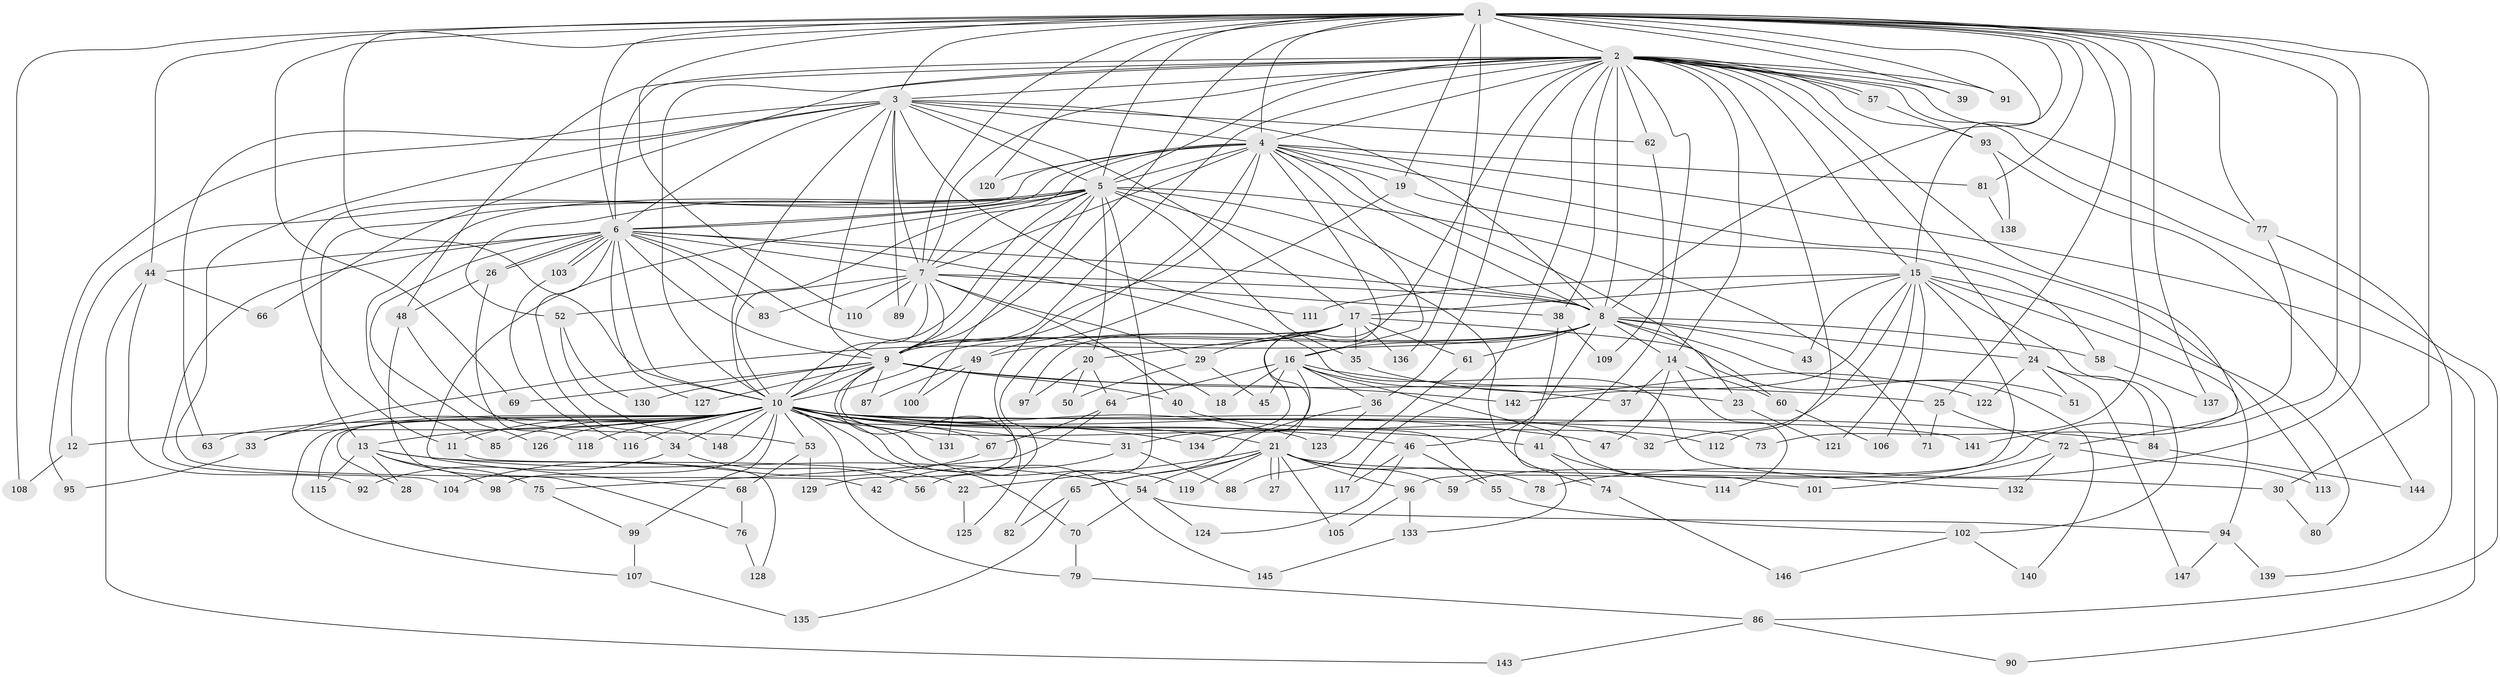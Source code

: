 // Generated by graph-tools (version 1.1) at 2025/01/03/09/25 03:01:13]
// undirected, 148 vertices, 321 edges
graph export_dot {
graph [start="1"]
  node [color=gray90,style=filled];
  1;
  2;
  3;
  4;
  5;
  6;
  7;
  8;
  9;
  10;
  11;
  12;
  13;
  14;
  15;
  16;
  17;
  18;
  19;
  20;
  21;
  22;
  23;
  24;
  25;
  26;
  27;
  28;
  29;
  30;
  31;
  32;
  33;
  34;
  35;
  36;
  37;
  38;
  39;
  40;
  41;
  42;
  43;
  44;
  45;
  46;
  47;
  48;
  49;
  50;
  51;
  52;
  53;
  54;
  55;
  56;
  57;
  58;
  59;
  60;
  61;
  62;
  63;
  64;
  65;
  66;
  67;
  68;
  69;
  70;
  71;
  72;
  73;
  74;
  75;
  76;
  77;
  78;
  79;
  80;
  81;
  82;
  83;
  84;
  85;
  86;
  87;
  88;
  89;
  90;
  91;
  92;
  93;
  94;
  95;
  96;
  97;
  98;
  99;
  100;
  101;
  102;
  103;
  104;
  105;
  106;
  107;
  108;
  109;
  110;
  111;
  112;
  113;
  114;
  115;
  116;
  117;
  118;
  119;
  120;
  121;
  122;
  123;
  124;
  125;
  126;
  127;
  128;
  129;
  130;
  131;
  132;
  133;
  134;
  135;
  136;
  137;
  138;
  139;
  140;
  141;
  142;
  143;
  144;
  145;
  146;
  147;
  148;
  1 -- 2;
  1 -- 3;
  1 -- 4;
  1 -- 5;
  1 -- 6;
  1 -- 7;
  1 -- 8;
  1 -- 9;
  1 -- 10;
  1 -- 15;
  1 -- 19;
  1 -- 25;
  1 -- 30;
  1 -- 39;
  1 -- 44;
  1 -- 59;
  1 -- 69;
  1 -- 73;
  1 -- 77;
  1 -- 78;
  1 -- 81;
  1 -- 91;
  1 -- 108;
  1 -- 110;
  1 -- 120;
  1 -- 136;
  1 -- 137;
  2 -- 3;
  2 -- 4;
  2 -- 5;
  2 -- 6;
  2 -- 7;
  2 -- 8;
  2 -- 9;
  2 -- 10;
  2 -- 14;
  2 -- 15;
  2 -- 24;
  2 -- 31;
  2 -- 36;
  2 -- 38;
  2 -- 39;
  2 -- 41;
  2 -- 48;
  2 -- 57;
  2 -- 57;
  2 -- 62;
  2 -- 66;
  2 -- 72;
  2 -- 77;
  2 -- 86;
  2 -- 91;
  2 -- 93;
  2 -- 112;
  2 -- 117;
  3 -- 4;
  3 -- 5;
  3 -- 6;
  3 -- 7;
  3 -- 8;
  3 -- 9;
  3 -- 10;
  3 -- 17;
  3 -- 42;
  3 -- 62;
  3 -- 63;
  3 -- 89;
  3 -- 95;
  3 -- 111;
  4 -- 5;
  4 -- 6;
  4 -- 7;
  4 -- 8;
  4 -- 9;
  4 -- 10;
  4 -- 11;
  4 -- 16;
  4 -- 19;
  4 -- 21;
  4 -- 23;
  4 -- 81;
  4 -- 90;
  4 -- 113;
  4 -- 120;
  4 -- 129;
  5 -- 6;
  5 -- 7;
  5 -- 8;
  5 -- 9;
  5 -- 10;
  5 -- 12;
  5 -- 13;
  5 -- 20;
  5 -- 35;
  5 -- 52;
  5 -- 68;
  5 -- 71;
  5 -- 74;
  5 -- 82;
  5 -- 85;
  5 -- 100;
  6 -- 7;
  6 -- 8;
  6 -- 9;
  6 -- 10;
  6 -- 18;
  6 -- 26;
  6 -- 26;
  6 -- 34;
  6 -- 44;
  6 -- 83;
  6 -- 103;
  6 -- 103;
  6 -- 104;
  6 -- 126;
  6 -- 127;
  6 -- 132;
  7 -- 8;
  7 -- 9;
  7 -- 10;
  7 -- 29;
  7 -- 38;
  7 -- 40;
  7 -- 52;
  7 -- 83;
  7 -- 89;
  7 -- 110;
  8 -- 9;
  8 -- 10;
  8 -- 14;
  8 -- 16;
  8 -- 24;
  8 -- 33;
  8 -- 43;
  8 -- 46;
  8 -- 51;
  8 -- 58;
  8 -- 60;
  8 -- 61;
  9 -- 10;
  9 -- 25;
  9 -- 40;
  9 -- 55;
  9 -- 69;
  9 -- 87;
  9 -- 125;
  9 -- 127;
  9 -- 130;
  9 -- 142;
  10 -- 11;
  10 -- 12;
  10 -- 13;
  10 -- 21;
  10 -- 28;
  10 -- 31;
  10 -- 32;
  10 -- 33;
  10 -- 34;
  10 -- 41;
  10 -- 46;
  10 -- 47;
  10 -- 53;
  10 -- 63;
  10 -- 67;
  10 -- 70;
  10 -- 73;
  10 -- 79;
  10 -- 84;
  10 -- 85;
  10 -- 98;
  10 -- 99;
  10 -- 107;
  10 -- 115;
  10 -- 116;
  10 -- 118;
  10 -- 119;
  10 -- 123;
  10 -- 126;
  10 -- 131;
  10 -- 134;
  10 -- 141;
  10 -- 145;
  10 -- 148;
  11 -- 128;
  12 -- 108;
  13 -- 22;
  13 -- 28;
  13 -- 54;
  13 -- 75;
  13 -- 98;
  13 -- 115;
  14 -- 37;
  14 -- 47;
  14 -- 60;
  14 -- 114;
  15 -- 17;
  15 -- 32;
  15 -- 43;
  15 -- 80;
  15 -- 94;
  15 -- 96;
  15 -- 102;
  15 -- 106;
  15 -- 111;
  15 -- 121;
  15 -- 142;
  16 -- 18;
  16 -- 23;
  16 -- 36;
  16 -- 37;
  16 -- 45;
  16 -- 64;
  16 -- 101;
  16 -- 134;
  17 -- 20;
  17 -- 29;
  17 -- 35;
  17 -- 49;
  17 -- 56;
  17 -- 61;
  17 -- 97;
  17 -- 136;
  17 -- 140;
  19 -- 49;
  19 -- 58;
  20 -- 50;
  20 -- 64;
  20 -- 97;
  21 -- 22;
  21 -- 27;
  21 -- 27;
  21 -- 30;
  21 -- 54;
  21 -- 59;
  21 -- 65;
  21 -- 78;
  21 -- 96;
  21 -- 105;
  21 -- 119;
  22 -- 125;
  23 -- 121;
  24 -- 51;
  24 -- 84;
  24 -- 122;
  24 -- 147;
  25 -- 71;
  25 -- 72;
  26 -- 48;
  26 -- 118;
  29 -- 45;
  29 -- 50;
  30 -- 80;
  31 -- 42;
  31 -- 88;
  33 -- 95;
  34 -- 56;
  34 -- 92;
  35 -- 122;
  36 -- 65;
  36 -- 123;
  38 -- 109;
  38 -- 133;
  40 -- 112;
  41 -- 74;
  41 -- 114;
  44 -- 66;
  44 -- 92;
  44 -- 143;
  46 -- 55;
  46 -- 117;
  46 -- 124;
  48 -- 53;
  48 -- 76;
  49 -- 87;
  49 -- 100;
  49 -- 131;
  52 -- 130;
  52 -- 148;
  53 -- 68;
  53 -- 129;
  54 -- 70;
  54 -- 94;
  54 -- 124;
  55 -- 102;
  57 -- 93;
  58 -- 137;
  60 -- 106;
  61 -- 88;
  62 -- 109;
  64 -- 67;
  64 -- 75;
  65 -- 82;
  65 -- 135;
  67 -- 104;
  68 -- 76;
  70 -- 79;
  72 -- 101;
  72 -- 113;
  72 -- 132;
  74 -- 146;
  75 -- 99;
  76 -- 128;
  77 -- 139;
  77 -- 141;
  79 -- 86;
  81 -- 138;
  84 -- 144;
  86 -- 90;
  86 -- 143;
  93 -- 138;
  93 -- 144;
  94 -- 139;
  94 -- 147;
  96 -- 105;
  96 -- 133;
  99 -- 107;
  102 -- 140;
  102 -- 146;
  103 -- 116;
  107 -- 135;
  133 -- 145;
}

